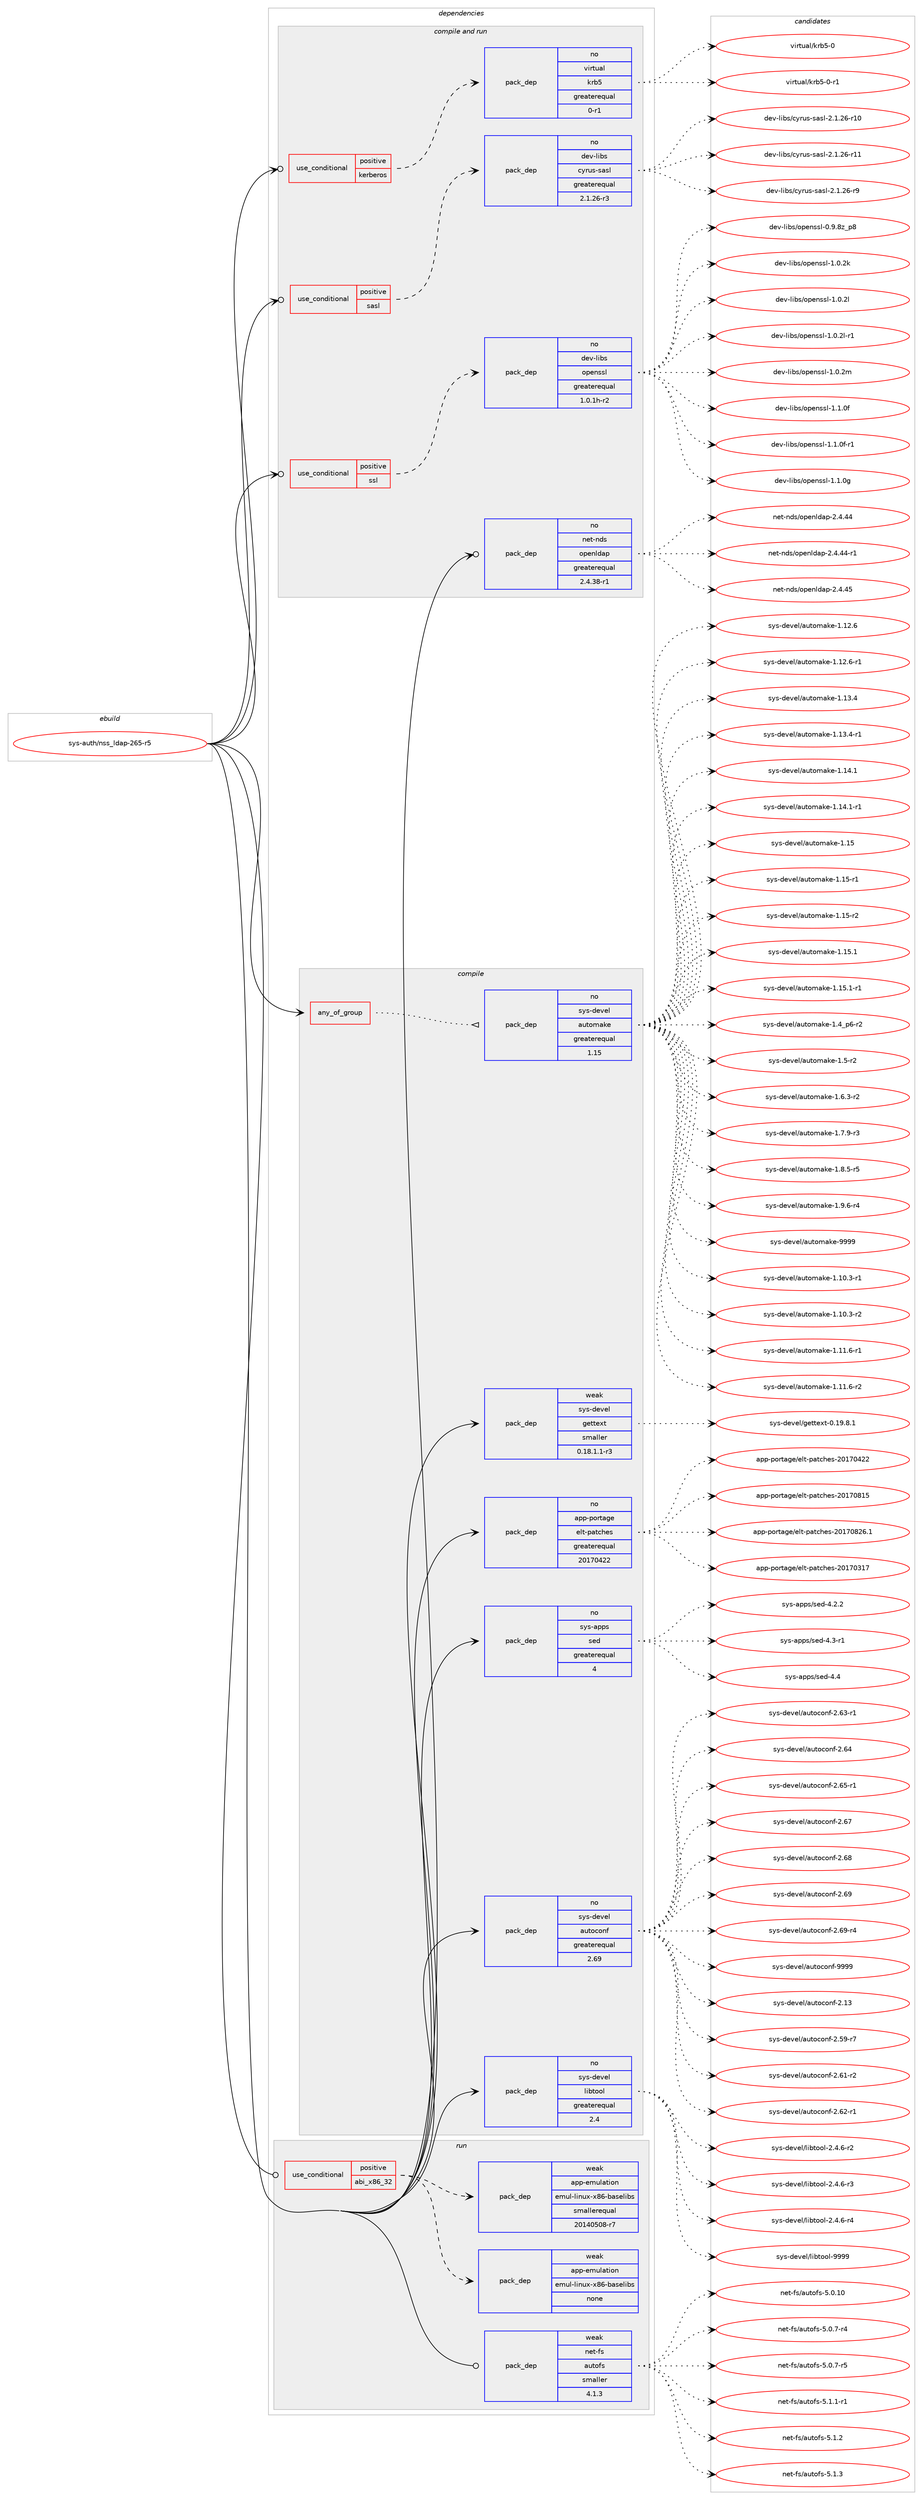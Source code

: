 digraph prolog {

# *************
# Graph options
# *************

newrank=true;
concentrate=true;
compound=true;
graph [rankdir=LR,fontname=Helvetica,fontsize=10,ranksep=1.5];#, ranksep=2.5, nodesep=0.2];
edge  [arrowhead=vee];
node  [fontname=Helvetica,fontsize=10];

# **********
# The ebuild
# **********

subgraph cluster_leftcol {
color=gray;
rank=same;
label=<<i>ebuild</i>>;
id [label="sys-auth/nss_ldap-265-r5", color=red, width=4, href="../sys-auth/nss_ldap-265-r5.svg"];
}

# ****************
# The dependencies
# ****************

subgraph cluster_midcol {
color=gray;
label=<<i>dependencies</i>>;
subgraph cluster_compile {
fillcolor="#eeeeee";
style=filled;
label=<<i>compile</i>>;
subgraph any7980 {
dependency475099 [label=<<TABLE BORDER="0" CELLBORDER="1" CELLSPACING="0" CELLPADDING="4"><TR><TD CELLPADDING="10">any_of_group</TD></TR></TABLE>>, shape=none, color=red];subgraph pack352387 {
dependency475100 [label=<<TABLE BORDER="0" CELLBORDER="1" CELLSPACING="0" CELLPADDING="4" WIDTH="220"><TR><TD ROWSPAN="6" CELLPADDING="30">pack_dep</TD></TR><TR><TD WIDTH="110">no</TD></TR><TR><TD>sys-devel</TD></TR><TR><TD>automake</TD></TR><TR><TD>greaterequal</TD></TR><TR><TD>1.15</TD></TR></TABLE>>, shape=none, color=blue];
}
dependency475099:e -> dependency475100:w [weight=20,style="dotted",arrowhead="oinv"];
}
id:e -> dependency475099:w [weight=20,style="solid",arrowhead="vee"];
subgraph pack352388 {
dependency475101 [label=<<TABLE BORDER="0" CELLBORDER="1" CELLSPACING="0" CELLPADDING="4" WIDTH="220"><TR><TD ROWSPAN="6" CELLPADDING="30">pack_dep</TD></TR><TR><TD WIDTH="110">no</TD></TR><TR><TD>app-portage</TD></TR><TR><TD>elt-patches</TD></TR><TR><TD>greaterequal</TD></TR><TR><TD>20170422</TD></TR></TABLE>>, shape=none, color=blue];
}
id:e -> dependency475101:w [weight=20,style="solid",arrowhead="vee"];
subgraph pack352389 {
dependency475102 [label=<<TABLE BORDER="0" CELLBORDER="1" CELLSPACING="0" CELLPADDING="4" WIDTH="220"><TR><TD ROWSPAN="6" CELLPADDING="30">pack_dep</TD></TR><TR><TD WIDTH="110">no</TD></TR><TR><TD>sys-apps</TD></TR><TR><TD>sed</TD></TR><TR><TD>greaterequal</TD></TR><TR><TD>4</TD></TR></TABLE>>, shape=none, color=blue];
}
id:e -> dependency475102:w [weight=20,style="solid",arrowhead="vee"];
subgraph pack352390 {
dependency475103 [label=<<TABLE BORDER="0" CELLBORDER="1" CELLSPACING="0" CELLPADDING="4" WIDTH="220"><TR><TD ROWSPAN="6" CELLPADDING="30">pack_dep</TD></TR><TR><TD WIDTH="110">no</TD></TR><TR><TD>sys-devel</TD></TR><TR><TD>autoconf</TD></TR><TR><TD>greaterequal</TD></TR><TR><TD>2.69</TD></TR></TABLE>>, shape=none, color=blue];
}
id:e -> dependency475103:w [weight=20,style="solid",arrowhead="vee"];
subgraph pack352391 {
dependency475104 [label=<<TABLE BORDER="0" CELLBORDER="1" CELLSPACING="0" CELLPADDING="4" WIDTH="220"><TR><TD ROWSPAN="6" CELLPADDING="30">pack_dep</TD></TR><TR><TD WIDTH="110">no</TD></TR><TR><TD>sys-devel</TD></TR><TR><TD>libtool</TD></TR><TR><TD>greaterequal</TD></TR><TR><TD>2.4</TD></TR></TABLE>>, shape=none, color=blue];
}
id:e -> dependency475104:w [weight=20,style="solid",arrowhead="vee"];
subgraph pack352392 {
dependency475105 [label=<<TABLE BORDER="0" CELLBORDER="1" CELLSPACING="0" CELLPADDING="4" WIDTH="220"><TR><TD ROWSPAN="6" CELLPADDING="30">pack_dep</TD></TR><TR><TD WIDTH="110">weak</TD></TR><TR><TD>sys-devel</TD></TR><TR><TD>gettext</TD></TR><TR><TD>smaller</TD></TR><TR><TD>0.18.1.1-r3</TD></TR></TABLE>>, shape=none, color=blue];
}
id:e -> dependency475105:w [weight=20,style="solid",arrowhead="vee"];
}
subgraph cluster_compileandrun {
fillcolor="#eeeeee";
style=filled;
label=<<i>compile and run</i>>;
subgraph cond114462 {
dependency475106 [label=<<TABLE BORDER="0" CELLBORDER="1" CELLSPACING="0" CELLPADDING="4"><TR><TD ROWSPAN="3" CELLPADDING="10">use_conditional</TD></TR><TR><TD>positive</TD></TR><TR><TD>kerberos</TD></TR></TABLE>>, shape=none, color=red];
subgraph pack352393 {
dependency475107 [label=<<TABLE BORDER="0" CELLBORDER="1" CELLSPACING="0" CELLPADDING="4" WIDTH="220"><TR><TD ROWSPAN="6" CELLPADDING="30">pack_dep</TD></TR><TR><TD WIDTH="110">no</TD></TR><TR><TD>virtual</TD></TR><TR><TD>krb5</TD></TR><TR><TD>greaterequal</TD></TR><TR><TD>0-r1</TD></TR></TABLE>>, shape=none, color=blue];
}
dependency475106:e -> dependency475107:w [weight=20,style="dashed",arrowhead="vee"];
}
id:e -> dependency475106:w [weight=20,style="solid",arrowhead="odotvee"];
subgraph cond114463 {
dependency475108 [label=<<TABLE BORDER="0" CELLBORDER="1" CELLSPACING="0" CELLPADDING="4"><TR><TD ROWSPAN="3" CELLPADDING="10">use_conditional</TD></TR><TR><TD>positive</TD></TR><TR><TD>sasl</TD></TR></TABLE>>, shape=none, color=red];
subgraph pack352394 {
dependency475109 [label=<<TABLE BORDER="0" CELLBORDER="1" CELLSPACING="0" CELLPADDING="4" WIDTH="220"><TR><TD ROWSPAN="6" CELLPADDING="30">pack_dep</TD></TR><TR><TD WIDTH="110">no</TD></TR><TR><TD>dev-libs</TD></TR><TR><TD>cyrus-sasl</TD></TR><TR><TD>greaterequal</TD></TR><TR><TD>2.1.26-r3</TD></TR></TABLE>>, shape=none, color=blue];
}
dependency475108:e -> dependency475109:w [weight=20,style="dashed",arrowhead="vee"];
}
id:e -> dependency475108:w [weight=20,style="solid",arrowhead="odotvee"];
subgraph cond114464 {
dependency475110 [label=<<TABLE BORDER="0" CELLBORDER="1" CELLSPACING="0" CELLPADDING="4"><TR><TD ROWSPAN="3" CELLPADDING="10">use_conditional</TD></TR><TR><TD>positive</TD></TR><TR><TD>ssl</TD></TR></TABLE>>, shape=none, color=red];
subgraph pack352395 {
dependency475111 [label=<<TABLE BORDER="0" CELLBORDER="1" CELLSPACING="0" CELLPADDING="4" WIDTH="220"><TR><TD ROWSPAN="6" CELLPADDING="30">pack_dep</TD></TR><TR><TD WIDTH="110">no</TD></TR><TR><TD>dev-libs</TD></TR><TR><TD>openssl</TD></TR><TR><TD>greaterequal</TD></TR><TR><TD>1.0.1h-r2</TD></TR></TABLE>>, shape=none, color=blue];
}
dependency475110:e -> dependency475111:w [weight=20,style="dashed",arrowhead="vee"];
}
id:e -> dependency475110:w [weight=20,style="solid",arrowhead="odotvee"];
subgraph pack352396 {
dependency475112 [label=<<TABLE BORDER="0" CELLBORDER="1" CELLSPACING="0" CELLPADDING="4" WIDTH="220"><TR><TD ROWSPAN="6" CELLPADDING="30">pack_dep</TD></TR><TR><TD WIDTH="110">no</TD></TR><TR><TD>net-nds</TD></TR><TR><TD>openldap</TD></TR><TR><TD>greaterequal</TD></TR><TR><TD>2.4.38-r1</TD></TR></TABLE>>, shape=none, color=blue];
}
id:e -> dependency475112:w [weight=20,style="solid",arrowhead="odotvee"];
}
subgraph cluster_run {
fillcolor="#eeeeee";
style=filled;
label=<<i>run</i>>;
subgraph cond114465 {
dependency475113 [label=<<TABLE BORDER="0" CELLBORDER="1" CELLSPACING="0" CELLPADDING="4"><TR><TD ROWSPAN="3" CELLPADDING="10">use_conditional</TD></TR><TR><TD>positive</TD></TR><TR><TD>abi_x86_32</TD></TR></TABLE>>, shape=none, color=red];
subgraph pack352397 {
dependency475114 [label=<<TABLE BORDER="0" CELLBORDER="1" CELLSPACING="0" CELLPADDING="4" WIDTH="220"><TR><TD ROWSPAN="6" CELLPADDING="30">pack_dep</TD></TR><TR><TD WIDTH="110">weak</TD></TR><TR><TD>app-emulation</TD></TR><TR><TD>emul-linux-x86-baselibs</TD></TR><TR><TD>smallerequal</TD></TR><TR><TD>20140508-r7</TD></TR></TABLE>>, shape=none, color=blue];
}
dependency475113:e -> dependency475114:w [weight=20,style="dashed",arrowhead="vee"];
subgraph pack352398 {
dependency475115 [label=<<TABLE BORDER="0" CELLBORDER="1" CELLSPACING="0" CELLPADDING="4" WIDTH="220"><TR><TD ROWSPAN="6" CELLPADDING="30">pack_dep</TD></TR><TR><TD WIDTH="110">weak</TD></TR><TR><TD>app-emulation</TD></TR><TR><TD>emul-linux-x86-baselibs</TD></TR><TR><TD>none</TD></TR><TR><TD></TD></TR></TABLE>>, shape=none, color=blue];
}
dependency475113:e -> dependency475115:w [weight=20,style="dashed",arrowhead="vee"];
}
id:e -> dependency475113:w [weight=20,style="solid",arrowhead="odot"];
subgraph pack352399 {
dependency475116 [label=<<TABLE BORDER="0" CELLBORDER="1" CELLSPACING="0" CELLPADDING="4" WIDTH="220"><TR><TD ROWSPAN="6" CELLPADDING="30">pack_dep</TD></TR><TR><TD WIDTH="110">weak</TD></TR><TR><TD>net-fs</TD></TR><TR><TD>autofs</TD></TR><TR><TD>smaller</TD></TR><TR><TD>4.1.3</TD></TR></TABLE>>, shape=none, color=blue];
}
id:e -> dependency475116:w [weight=20,style="solid",arrowhead="odot"];
}
}

# **************
# The candidates
# **************

subgraph cluster_choices {
rank=same;
color=gray;
label=<<i>candidates</i>>;

subgraph choice352387 {
color=black;
nodesep=1;
choice11512111545100101118101108479711711611110997107101454946494846514511449 [label="sys-devel/automake-1.10.3-r1", color=red, width=4,href="../sys-devel/automake-1.10.3-r1.svg"];
choice11512111545100101118101108479711711611110997107101454946494846514511450 [label="sys-devel/automake-1.10.3-r2", color=red, width=4,href="../sys-devel/automake-1.10.3-r2.svg"];
choice11512111545100101118101108479711711611110997107101454946494946544511449 [label="sys-devel/automake-1.11.6-r1", color=red, width=4,href="../sys-devel/automake-1.11.6-r1.svg"];
choice11512111545100101118101108479711711611110997107101454946494946544511450 [label="sys-devel/automake-1.11.6-r2", color=red, width=4,href="../sys-devel/automake-1.11.6-r2.svg"];
choice1151211154510010111810110847971171161111099710710145494649504654 [label="sys-devel/automake-1.12.6", color=red, width=4,href="../sys-devel/automake-1.12.6.svg"];
choice11512111545100101118101108479711711611110997107101454946495046544511449 [label="sys-devel/automake-1.12.6-r1", color=red, width=4,href="../sys-devel/automake-1.12.6-r1.svg"];
choice1151211154510010111810110847971171161111099710710145494649514652 [label="sys-devel/automake-1.13.4", color=red, width=4,href="../sys-devel/automake-1.13.4.svg"];
choice11512111545100101118101108479711711611110997107101454946495146524511449 [label="sys-devel/automake-1.13.4-r1", color=red, width=4,href="../sys-devel/automake-1.13.4-r1.svg"];
choice1151211154510010111810110847971171161111099710710145494649524649 [label="sys-devel/automake-1.14.1", color=red, width=4,href="../sys-devel/automake-1.14.1.svg"];
choice11512111545100101118101108479711711611110997107101454946495246494511449 [label="sys-devel/automake-1.14.1-r1", color=red, width=4,href="../sys-devel/automake-1.14.1-r1.svg"];
choice115121115451001011181011084797117116111109971071014549464953 [label="sys-devel/automake-1.15", color=red, width=4,href="../sys-devel/automake-1.15.svg"];
choice1151211154510010111810110847971171161111099710710145494649534511449 [label="sys-devel/automake-1.15-r1", color=red, width=4,href="../sys-devel/automake-1.15-r1.svg"];
choice1151211154510010111810110847971171161111099710710145494649534511450 [label="sys-devel/automake-1.15-r2", color=red, width=4,href="../sys-devel/automake-1.15-r2.svg"];
choice1151211154510010111810110847971171161111099710710145494649534649 [label="sys-devel/automake-1.15.1", color=red, width=4,href="../sys-devel/automake-1.15.1.svg"];
choice11512111545100101118101108479711711611110997107101454946495346494511449 [label="sys-devel/automake-1.15.1-r1", color=red, width=4,href="../sys-devel/automake-1.15.1-r1.svg"];
choice115121115451001011181011084797117116111109971071014549465295112544511450 [label="sys-devel/automake-1.4_p6-r2", color=red, width=4,href="../sys-devel/automake-1.4_p6-r2.svg"];
choice11512111545100101118101108479711711611110997107101454946534511450 [label="sys-devel/automake-1.5-r2", color=red, width=4,href="../sys-devel/automake-1.5-r2.svg"];
choice115121115451001011181011084797117116111109971071014549465446514511450 [label="sys-devel/automake-1.6.3-r2", color=red, width=4,href="../sys-devel/automake-1.6.3-r2.svg"];
choice115121115451001011181011084797117116111109971071014549465546574511451 [label="sys-devel/automake-1.7.9-r3", color=red, width=4,href="../sys-devel/automake-1.7.9-r3.svg"];
choice115121115451001011181011084797117116111109971071014549465646534511453 [label="sys-devel/automake-1.8.5-r5", color=red, width=4,href="../sys-devel/automake-1.8.5-r5.svg"];
choice115121115451001011181011084797117116111109971071014549465746544511452 [label="sys-devel/automake-1.9.6-r4", color=red, width=4,href="../sys-devel/automake-1.9.6-r4.svg"];
choice115121115451001011181011084797117116111109971071014557575757 [label="sys-devel/automake-9999", color=red, width=4,href="../sys-devel/automake-9999.svg"];
dependency475100:e -> choice11512111545100101118101108479711711611110997107101454946494846514511449:w [style=dotted,weight="100"];
dependency475100:e -> choice11512111545100101118101108479711711611110997107101454946494846514511450:w [style=dotted,weight="100"];
dependency475100:e -> choice11512111545100101118101108479711711611110997107101454946494946544511449:w [style=dotted,weight="100"];
dependency475100:e -> choice11512111545100101118101108479711711611110997107101454946494946544511450:w [style=dotted,weight="100"];
dependency475100:e -> choice1151211154510010111810110847971171161111099710710145494649504654:w [style=dotted,weight="100"];
dependency475100:e -> choice11512111545100101118101108479711711611110997107101454946495046544511449:w [style=dotted,weight="100"];
dependency475100:e -> choice1151211154510010111810110847971171161111099710710145494649514652:w [style=dotted,weight="100"];
dependency475100:e -> choice11512111545100101118101108479711711611110997107101454946495146524511449:w [style=dotted,weight="100"];
dependency475100:e -> choice1151211154510010111810110847971171161111099710710145494649524649:w [style=dotted,weight="100"];
dependency475100:e -> choice11512111545100101118101108479711711611110997107101454946495246494511449:w [style=dotted,weight="100"];
dependency475100:e -> choice115121115451001011181011084797117116111109971071014549464953:w [style=dotted,weight="100"];
dependency475100:e -> choice1151211154510010111810110847971171161111099710710145494649534511449:w [style=dotted,weight="100"];
dependency475100:e -> choice1151211154510010111810110847971171161111099710710145494649534511450:w [style=dotted,weight="100"];
dependency475100:e -> choice1151211154510010111810110847971171161111099710710145494649534649:w [style=dotted,weight="100"];
dependency475100:e -> choice11512111545100101118101108479711711611110997107101454946495346494511449:w [style=dotted,weight="100"];
dependency475100:e -> choice115121115451001011181011084797117116111109971071014549465295112544511450:w [style=dotted,weight="100"];
dependency475100:e -> choice11512111545100101118101108479711711611110997107101454946534511450:w [style=dotted,weight="100"];
dependency475100:e -> choice115121115451001011181011084797117116111109971071014549465446514511450:w [style=dotted,weight="100"];
dependency475100:e -> choice115121115451001011181011084797117116111109971071014549465546574511451:w [style=dotted,weight="100"];
dependency475100:e -> choice115121115451001011181011084797117116111109971071014549465646534511453:w [style=dotted,weight="100"];
dependency475100:e -> choice115121115451001011181011084797117116111109971071014549465746544511452:w [style=dotted,weight="100"];
dependency475100:e -> choice115121115451001011181011084797117116111109971071014557575757:w [style=dotted,weight="100"];
}
subgraph choice352388 {
color=black;
nodesep=1;
choice97112112451121111141169710310147101108116451129711699104101115455048495548514955 [label="app-portage/elt-patches-20170317", color=red, width=4,href="../app-portage/elt-patches-20170317.svg"];
choice97112112451121111141169710310147101108116451129711699104101115455048495548525050 [label="app-portage/elt-patches-20170422", color=red, width=4,href="../app-portage/elt-patches-20170422.svg"];
choice97112112451121111141169710310147101108116451129711699104101115455048495548564953 [label="app-portage/elt-patches-20170815", color=red, width=4,href="../app-portage/elt-patches-20170815.svg"];
choice971121124511211111411697103101471011081164511297116991041011154550484955485650544649 [label="app-portage/elt-patches-20170826.1", color=red, width=4,href="../app-portage/elt-patches-20170826.1.svg"];
dependency475101:e -> choice97112112451121111141169710310147101108116451129711699104101115455048495548514955:w [style=dotted,weight="100"];
dependency475101:e -> choice97112112451121111141169710310147101108116451129711699104101115455048495548525050:w [style=dotted,weight="100"];
dependency475101:e -> choice97112112451121111141169710310147101108116451129711699104101115455048495548564953:w [style=dotted,weight="100"];
dependency475101:e -> choice971121124511211111411697103101471011081164511297116991041011154550484955485650544649:w [style=dotted,weight="100"];
}
subgraph choice352389 {
color=black;
nodesep=1;
choice115121115459711211211547115101100455246504650 [label="sys-apps/sed-4.2.2", color=red, width=4,href="../sys-apps/sed-4.2.2.svg"];
choice115121115459711211211547115101100455246514511449 [label="sys-apps/sed-4.3-r1", color=red, width=4,href="../sys-apps/sed-4.3-r1.svg"];
choice11512111545971121121154711510110045524652 [label="sys-apps/sed-4.4", color=red, width=4,href="../sys-apps/sed-4.4.svg"];
dependency475102:e -> choice115121115459711211211547115101100455246504650:w [style=dotted,weight="100"];
dependency475102:e -> choice115121115459711211211547115101100455246514511449:w [style=dotted,weight="100"];
dependency475102:e -> choice11512111545971121121154711510110045524652:w [style=dotted,weight="100"];
}
subgraph choice352390 {
color=black;
nodesep=1;
choice115121115451001011181011084797117116111991111101024550464951 [label="sys-devel/autoconf-2.13", color=red, width=4,href="../sys-devel/autoconf-2.13.svg"];
choice1151211154510010111810110847971171161119911111010245504653574511455 [label="sys-devel/autoconf-2.59-r7", color=red, width=4,href="../sys-devel/autoconf-2.59-r7.svg"];
choice1151211154510010111810110847971171161119911111010245504654494511450 [label="sys-devel/autoconf-2.61-r2", color=red, width=4,href="../sys-devel/autoconf-2.61-r2.svg"];
choice1151211154510010111810110847971171161119911111010245504654504511449 [label="sys-devel/autoconf-2.62-r1", color=red, width=4,href="../sys-devel/autoconf-2.62-r1.svg"];
choice1151211154510010111810110847971171161119911111010245504654514511449 [label="sys-devel/autoconf-2.63-r1", color=red, width=4,href="../sys-devel/autoconf-2.63-r1.svg"];
choice115121115451001011181011084797117116111991111101024550465452 [label="sys-devel/autoconf-2.64", color=red, width=4,href="../sys-devel/autoconf-2.64.svg"];
choice1151211154510010111810110847971171161119911111010245504654534511449 [label="sys-devel/autoconf-2.65-r1", color=red, width=4,href="../sys-devel/autoconf-2.65-r1.svg"];
choice115121115451001011181011084797117116111991111101024550465455 [label="sys-devel/autoconf-2.67", color=red, width=4,href="../sys-devel/autoconf-2.67.svg"];
choice115121115451001011181011084797117116111991111101024550465456 [label="sys-devel/autoconf-2.68", color=red, width=4,href="../sys-devel/autoconf-2.68.svg"];
choice115121115451001011181011084797117116111991111101024550465457 [label="sys-devel/autoconf-2.69", color=red, width=4,href="../sys-devel/autoconf-2.69.svg"];
choice1151211154510010111810110847971171161119911111010245504654574511452 [label="sys-devel/autoconf-2.69-r4", color=red, width=4,href="../sys-devel/autoconf-2.69-r4.svg"];
choice115121115451001011181011084797117116111991111101024557575757 [label="sys-devel/autoconf-9999", color=red, width=4,href="../sys-devel/autoconf-9999.svg"];
dependency475103:e -> choice115121115451001011181011084797117116111991111101024550464951:w [style=dotted,weight="100"];
dependency475103:e -> choice1151211154510010111810110847971171161119911111010245504653574511455:w [style=dotted,weight="100"];
dependency475103:e -> choice1151211154510010111810110847971171161119911111010245504654494511450:w [style=dotted,weight="100"];
dependency475103:e -> choice1151211154510010111810110847971171161119911111010245504654504511449:w [style=dotted,weight="100"];
dependency475103:e -> choice1151211154510010111810110847971171161119911111010245504654514511449:w [style=dotted,weight="100"];
dependency475103:e -> choice115121115451001011181011084797117116111991111101024550465452:w [style=dotted,weight="100"];
dependency475103:e -> choice1151211154510010111810110847971171161119911111010245504654534511449:w [style=dotted,weight="100"];
dependency475103:e -> choice115121115451001011181011084797117116111991111101024550465455:w [style=dotted,weight="100"];
dependency475103:e -> choice115121115451001011181011084797117116111991111101024550465456:w [style=dotted,weight="100"];
dependency475103:e -> choice115121115451001011181011084797117116111991111101024550465457:w [style=dotted,weight="100"];
dependency475103:e -> choice1151211154510010111810110847971171161119911111010245504654574511452:w [style=dotted,weight="100"];
dependency475103:e -> choice115121115451001011181011084797117116111991111101024557575757:w [style=dotted,weight="100"];
}
subgraph choice352391 {
color=black;
nodesep=1;
choice1151211154510010111810110847108105981161111111084550465246544511450 [label="sys-devel/libtool-2.4.6-r2", color=red, width=4,href="../sys-devel/libtool-2.4.6-r2.svg"];
choice1151211154510010111810110847108105981161111111084550465246544511451 [label="sys-devel/libtool-2.4.6-r3", color=red, width=4,href="../sys-devel/libtool-2.4.6-r3.svg"];
choice1151211154510010111810110847108105981161111111084550465246544511452 [label="sys-devel/libtool-2.4.6-r4", color=red, width=4,href="../sys-devel/libtool-2.4.6-r4.svg"];
choice1151211154510010111810110847108105981161111111084557575757 [label="sys-devel/libtool-9999", color=red, width=4,href="../sys-devel/libtool-9999.svg"];
dependency475104:e -> choice1151211154510010111810110847108105981161111111084550465246544511450:w [style=dotted,weight="100"];
dependency475104:e -> choice1151211154510010111810110847108105981161111111084550465246544511451:w [style=dotted,weight="100"];
dependency475104:e -> choice1151211154510010111810110847108105981161111111084550465246544511452:w [style=dotted,weight="100"];
dependency475104:e -> choice1151211154510010111810110847108105981161111111084557575757:w [style=dotted,weight="100"];
}
subgraph choice352392 {
color=black;
nodesep=1;
choice1151211154510010111810110847103101116116101120116454846495746564649 [label="sys-devel/gettext-0.19.8.1", color=red, width=4,href="../sys-devel/gettext-0.19.8.1.svg"];
dependency475105:e -> choice1151211154510010111810110847103101116116101120116454846495746564649:w [style=dotted,weight="100"];
}
subgraph choice352393 {
color=black;
nodesep=1;
choice118105114116117971084710711498534548 [label="virtual/krb5-0", color=red, width=4,href="../virtual/krb5-0.svg"];
choice1181051141161179710847107114985345484511449 [label="virtual/krb5-0-r1", color=red, width=4,href="../virtual/krb5-0-r1.svg"];
dependency475107:e -> choice118105114116117971084710711498534548:w [style=dotted,weight="100"];
dependency475107:e -> choice1181051141161179710847107114985345484511449:w [style=dotted,weight="100"];
}
subgraph choice352394 {
color=black;
nodesep=1;
choice10010111845108105981154799121114117115451159711510845504649465054451144948 [label="dev-libs/cyrus-sasl-2.1.26-r10", color=red, width=4,href="../dev-libs/cyrus-sasl-2.1.26-r10.svg"];
choice10010111845108105981154799121114117115451159711510845504649465054451144949 [label="dev-libs/cyrus-sasl-2.1.26-r11", color=red, width=4,href="../dev-libs/cyrus-sasl-2.1.26-r11.svg"];
choice100101118451081059811547991211141171154511597115108455046494650544511457 [label="dev-libs/cyrus-sasl-2.1.26-r9", color=red, width=4,href="../dev-libs/cyrus-sasl-2.1.26-r9.svg"];
dependency475109:e -> choice10010111845108105981154799121114117115451159711510845504649465054451144948:w [style=dotted,weight="100"];
dependency475109:e -> choice10010111845108105981154799121114117115451159711510845504649465054451144949:w [style=dotted,weight="100"];
dependency475109:e -> choice100101118451081059811547991211141171154511597115108455046494650544511457:w [style=dotted,weight="100"];
}
subgraph choice352395 {
color=black;
nodesep=1;
choice1001011184510810598115471111121011101151151084548465746561229511256 [label="dev-libs/openssl-0.9.8z_p8", color=red, width=4,href="../dev-libs/openssl-0.9.8z_p8.svg"];
choice100101118451081059811547111112101110115115108454946484650107 [label="dev-libs/openssl-1.0.2k", color=red, width=4,href="../dev-libs/openssl-1.0.2k.svg"];
choice100101118451081059811547111112101110115115108454946484650108 [label="dev-libs/openssl-1.0.2l", color=red, width=4,href="../dev-libs/openssl-1.0.2l.svg"];
choice1001011184510810598115471111121011101151151084549464846501084511449 [label="dev-libs/openssl-1.0.2l-r1", color=red, width=4,href="../dev-libs/openssl-1.0.2l-r1.svg"];
choice100101118451081059811547111112101110115115108454946484650109 [label="dev-libs/openssl-1.0.2m", color=red, width=4,href="../dev-libs/openssl-1.0.2m.svg"];
choice100101118451081059811547111112101110115115108454946494648102 [label="dev-libs/openssl-1.1.0f", color=red, width=4,href="../dev-libs/openssl-1.1.0f.svg"];
choice1001011184510810598115471111121011101151151084549464946481024511449 [label="dev-libs/openssl-1.1.0f-r1", color=red, width=4,href="../dev-libs/openssl-1.1.0f-r1.svg"];
choice100101118451081059811547111112101110115115108454946494648103 [label="dev-libs/openssl-1.1.0g", color=red, width=4,href="../dev-libs/openssl-1.1.0g.svg"];
dependency475111:e -> choice1001011184510810598115471111121011101151151084548465746561229511256:w [style=dotted,weight="100"];
dependency475111:e -> choice100101118451081059811547111112101110115115108454946484650107:w [style=dotted,weight="100"];
dependency475111:e -> choice100101118451081059811547111112101110115115108454946484650108:w [style=dotted,weight="100"];
dependency475111:e -> choice1001011184510810598115471111121011101151151084549464846501084511449:w [style=dotted,weight="100"];
dependency475111:e -> choice100101118451081059811547111112101110115115108454946484650109:w [style=dotted,weight="100"];
dependency475111:e -> choice100101118451081059811547111112101110115115108454946494648102:w [style=dotted,weight="100"];
dependency475111:e -> choice1001011184510810598115471111121011101151151084549464946481024511449:w [style=dotted,weight="100"];
dependency475111:e -> choice100101118451081059811547111112101110115115108454946494648103:w [style=dotted,weight="100"];
}
subgraph choice352396 {
color=black;
nodesep=1;
choice11010111645110100115471111121011101081009711245504652465252 [label="net-nds/openldap-2.4.44", color=red, width=4,href="../net-nds/openldap-2.4.44.svg"];
choice110101116451101001154711111210111010810097112455046524652524511449 [label="net-nds/openldap-2.4.44-r1", color=red, width=4,href="../net-nds/openldap-2.4.44-r1.svg"];
choice11010111645110100115471111121011101081009711245504652465253 [label="net-nds/openldap-2.4.45", color=red, width=4,href="../net-nds/openldap-2.4.45.svg"];
dependency475112:e -> choice11010111645110100115471111121011101081009711245504652465252:w [style=dotted,weight="100"];
dependency475112:e -> choice110101116451101001154711111210111010810097112455046524652524511449:w [style=dotted,weight="100"];
dependency475112:e -> choice11010111645110100115471111121011101081009711245504652465253:w [style=dotted,weight="100"];
}
subgraph choice352397 {
color=black;
nodesep=1;
}
subgraph choice352398 {
color=black;
nodesep=1;
}
subgraph choice352399 {
color=black;
nodesep=1;
choice11010111645102115479711711611110211545534648464948 [label="net-fs/autofs-5.0.10", color=red, width=4,href="../net-fs/autofs-5.0.10.svg"];
choice1101011164510211547971171161111021154553464846554511452 [label="net-fs/autofs-5.0.7-r4", color=red, width=4,href="../net-fs/autofs-5.0.7-r4.svg"];
choice1101011164510211547971171161111021154553464846554511453 [label="net-fs/autofs-5.0.7-r5", color=red, width=4,href="../net-fs/autofs-5.0.7-r5.svg"];
choice1101011164510211547971171161111021154553464946494511449 [label="net-fs/autofs-5.1.1-r1", color=red, width=4,href="../net-fs/autofs-5.1.1-r1.svg"];
choice110101116451021154797117116111102115455346494650 [label="net-fs/autofs-5.1.2", color=red, width=4,href="../net-fs/autofs-5.1.2.svg"];
choice110101116451021154797117116111102115455346494651 [label="net-fs/autofs-5.1.3", color=red, width=4,href="../net-fs/autofs-5.1.3.svg"];
dependency475116:e -> choice11010111645102115479711711611110211545534648464948:w [style=dotted,weight="100"];
dependency475116:e -> choice1101011164510211547971171161111021154553464846554511452:w [style=dotted,weight="100"];
dependency475116:e -> choice1101011164510211547971171161111021154553464846554511453:w [style=dotted,weight="100"];
dependency475116:e -> choice1101011164510211547971171161111021154553464946494511449:w [style=dotted,weight="100"];
dependency475116:e -> choice110101116451021154797117116111102115455346494650:w [style=dotted,weight="100"];
dependency475116:e -> choice110101116451021154797117116111102115455346494651:w [style=dotted,weight="100"];
}
}

}
